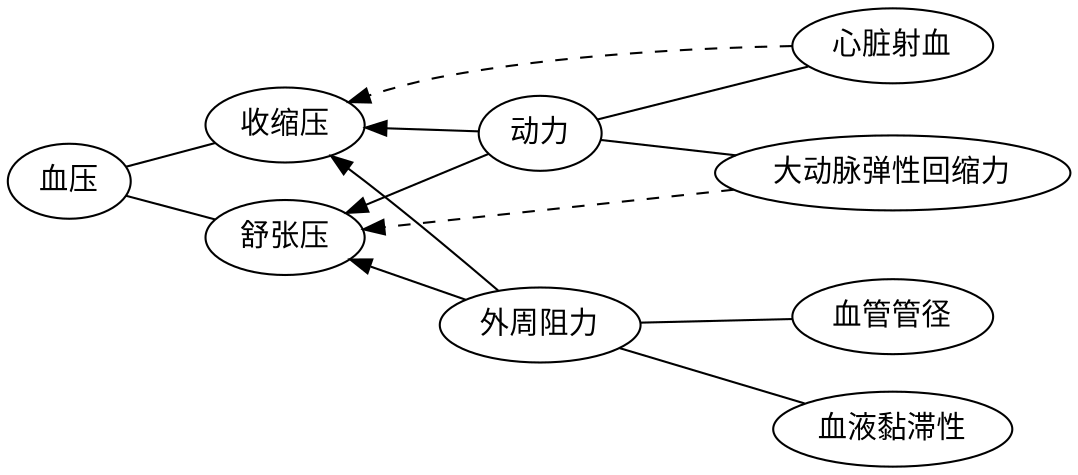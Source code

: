 digraph factor {
    rankdir=RL
    {
        edge [style = "dashed"]
        心脏射血 -> 收缩压
        大动脉弹性回缩力 -> 舒张压
    }
    {
        edge [arrowhead="none"]
        血管管径 -> 外周阻力
        血液黏滞性 -> 外周阻力

        心脏射血 -> 动力
        大动脉弹性回缩力 -> 动力

        收缩压 -> 血压
        舒张压 -> 血压
    }
    {
        rank=same
        动力
        外周阻力
    }
    { 动力 外周阻力 } -> { 收缩压 舒张压 }
}
